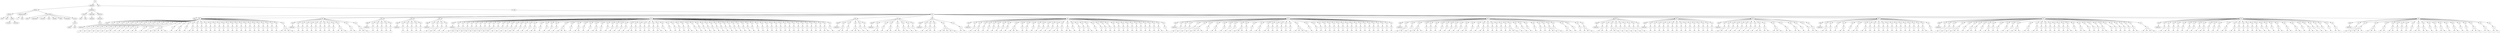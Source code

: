 digraph Tree {
	"t0" [label = "TEI"];
	"t1" [label = "teiHeader"];
	"t2" [label = "fileDesc"];
	"t3" [label = "titleStmt"];
	"t4" [label = "title"];
	"t5" [label = "title"];
	"t6" [label = "author"];
	"t7" [label = "surname"];
	"t8" [label = "forename"];
	"t9" [label = "publicationStmt"];
	"t10" [label = "p"];
	"t11" [label = "idno"];
	"t12" [label = "sourceDesc"];
	"t13" [label = "genre"];
	"t14" [label = "inspiration"];
	"t15" [label = "structure"];
	"t16" [label = "type"];
	"t17" [label = "periode"];
	"t18" [label = "taille"];
	"t19" [label = "permalien"];
	"t20" [label = "sources"];
	"t21" [label = "source"];
	"t22" [label = "author"];
	"t23" [label = "text"];
	"t24" [label = "profileDesc"];
	"t25" [label = "creation"];
	"t26" [label = "date"];
	"t27" [label = "date"];
	"t28" [label = "langUsage"];
	"t29" [label = "language"];
	"t30" [label = "textClass"];
	"t31" [label = "keywords"];
	"t32" [label = "term"];
	"t33" [label = "text"];
	"t34" [label = "body"];
	"t35" [label = "div1"];
	"t36" [label = "head"];
	"t37" [label = "div2"];
	"t38" [label = "head"];
	"t39" [label = "listPerson"];
	"t40" [label = "sp"];
	"t41" [label = "p"];
	"t42" [label = "s"];
	"t43" [label = "sp"];
	"t44" [label = "p"];
	"t45" [label = "s"];
	"t46" [label = "sp"];
	"t47" [label = "p"];
	"t48" [label = "s"];
	"t49" [label = "sp"];
	"t50" [label = "p"];
	"t51" [label = "s"];
	"t52" [label = "sp"];
	"t53" [label = "p"];
	"t54" [label = "s"];
	"t55" [label = "sp"];
	"t56" [label = "p"];
	"t57" [label = "s"];
	"t58" [label = "sp"];
	"t59" [label = "p"];
	"t60" [label = "s"];
	"t61" [label = "s"];
	"t62" [label = "sp"];
	"t63" [label = "p"];
	"t64" [label = "s"];
	"t65" [label = "sp"];
	"t66" [label = "p"];
	"t67" [label = "s"];
	"t68" [label = "sp"];
	"t69" [label = "p"];
	"t70" [label = "s"];
	"t71" [label = "sp"];
	"t72" [label = "p"];
	"t73" [label = "s"];
	"t74" [label = "sp"];
	"t75" [label = "p"];
	"t76" [label = "s"];
	"t77" [label = "s"];
	"t78" [label = "sp"];
	"t79" [label = "p"];
	"t80" [label = "s"];
	"t81" [label = "sp"];
	"t82" [label = "p"];
	"t83" [label = "s"];
	"t84" [label = "sp"];
	"t85" [label = "p"];
	"t86" [label = "s"];
	"t87" [label = "s"];
	"t88" [label = "s"];
	"t89" [label = "s"];
	"t90" [label = "s"];
	"t91" [label = "sp"];
	"t92" [label = "p"];
	"t93" [label = "s"];
	"t94" [label = "sp"];
	"t95" [label = "p"];
	"t96" [label = "s"];
	"t97" [label = "s"];
	"t98" [label = "sp"];
	"t99" [label = "p"];
	"t100" [label = "s"];
	"t101" [label = "sp"];
	"t102" [label = "p"];
	"t103" [label = "s"];
	"t104" [label = "s"];
	"t105" [label = "sp"];
	"t106" [label = "p"];
	"t107" [label = "s"];
	"t108" [label = "sp"];
	"t109" [label = "p"];
	"t110" [label = "s"];
	"t111" [label = "sp"];
	"t112" [label = "p"];
	"t113" [label = "s"];
	"t114" [label = "sp"];
	"t115" [label = "p"];
	"t116" [label = "s"];
	"t117" [label = "sp"];
	"t118" [label = "p"];
	"t119" [label = "s"];
	"t120" [label = "sp"];
	"t121" [label = "p"];
	"t122" [label = "s"];
	"t123" [label = "sp"];
	"t124" [label = "p"];
	"t125" [label = "s"];
	"t126" [label = "sp"];
	"t127" [label = "p"];
	"t128" [label = "s"];
	"t129" [label = "sp"];
	"t130" [label = "p"];
	"t131" [label = "s"];
	"t132" [label = "sp"];
	"t133" [label = "p"];
	"t134" [label = "s"];
	"t135" [label = "sp"];
	"t136" [label = "p"];
	"t137" [label = "s"];
	"t138" [label = "sp"];
	"t139" [label = "p"];
	"t140" [label = "s"];
	"t141" [label = "sp"];
	"t142" [label = "p"];
	"t143" [label = "s"];
	"t144" [label = "sp"];
	"t145" [label = "p"];
	"t146" [label = "s"];
	"t147" [label = "sp"];
	"t148" [label = "p"];
	"t149" [label = "s"];
	"t150" [label = "sp"];
	"t151" [label = "p"];
	"t152" [label = "s"];
	"t153" [label = "sp"];
	"t154" [label = "p"];
	"t155" [label = "s"];
	"t156" [label = "sp"];
	"t157" [label = "p"];
	"t158" [label = "s"];
	"t159" [label = "sp"];
	"t160" [label = "p"];
	"t161" [label = "s"];
	"t162" [label = "sp"];
	"t163" [label = "p"];
	"t164" [label = "s"];
	"t165" [label = "s"];
	"t166" [label = "s"];
	"t167" [label = "s"];
	"t168" [label = "div2"];
	"t169" [label = "head"];
	"t170" [label = "listPerson"];
	"t171" [label = "sp"];
	"t172" [label = "p"];
	"t173" [label = "s"];
	"t174" [label = "sp"];
	"t175" [label = "p"];
	"t176" [label = "s"];
	"t177" [label = "sp"];
	"t178" [label = "p"];
	"t179" [label = "s"];
	"t180" [label = "sp"];
	"t181" [label = "p"];
	"t182" [label = "s"];
	"t183" [label = "sp"];
	"t184" [label = "p"];
	"t185" [label = "s"];
	"t186" [label = "sp"];
	"t187" [label = "p"];
	"t188" [label = "s"];
	"t189" [label = "sp"];
	"t190" [label = "p"];
	"t191" [label = "s"];
	"t192" [label = "sp"];
	"t193" [label = "p"];
	"t194" [label = "s"];
	"t195" [label = "sp"];
	"t196" [label = "p"];
	"t197" [label = "s"];
	"t198" [label = "sp"];
	"t199" [label = "p"];
	"t200" [label = "s"];
	"t201" [label = "s"];
	"t202" [label = "s"];
	"t203" [label = "sp"];
	"t204" [label = "p"];
	"t205" [label = "s"];
	"t206" [label = "s"];
	"t207" [label = "sp"];
	"t208" [label = "p"];
	"t209" [label = "s"];
	"t210" [label = "s"];
	"t211" [label = "s"];
	"t212" [label = "div2"];
	"t213" [label = "head"];
	"t214" [label = "listPerson"];
	"t215" [label = "sp"];
	"t216" [label = "p"];
	"t217" [label = "s"];
	"t218" [label = "sp"];
	"t219" [label = "p"];
	"t220" [label = "s"];
	"t221" [label = "sp"];
	"t222" [label = "p"];
	"t223" [label = "s"];
	"t224" [label = "sp"];
	"t225" [label = "p"];
	"t226" [label = "s"];
	"t227" [label = "sp"];
	"t228" [label = "p"];
	"t229" [label = "s"];
	"t230" [label = "div2"];
	"t231" [label = "head"];
	"t232" [label = "listPerson"];
	"t233" [label = "sp"];
	"t234" [label = "p"];
	"t235" [label = "s"];
	"t236" [label = "sp"];
	"t237" [label = "p"];
	"t238" [label = "s"];
	"t239" [label = "sp"];
	"t240" [label = "p"];
	"t241" [label = "s"];
	"t242" [label = "sp"];
	"t243" [label = "p"];
	"t244" [label = "s"];
	"t245" [label = "sp"];
	"t246" [label = "p"];
	"t247" [label = "s"];
	"t248" [label = "div2"];
	"t249" [label = "head"];
	"t250" [label = "listPerson"];
	"t251" [label = "sp"];
	"t252" [label = "p"];
	"t253" [label = "s"];
	"t254" [label = "sp"];
	"t255" [label = "p"];
	"t256" [label = "s"];
	"t257" [label = "s"];
	"t258" [label = "sp"];
	"t259" [label = "p"];
	"t260" [label = "s"];
	"t261" [label = "sp"];
	"t262" [label = "p"];
	"t263" [label = "s"];
	"t264" [label = "div2"];
	"t265" [label = "head"];
	"t266" [label = "listPerson"];
	"t267" [label = "sp"];
	"t268" [label = "p"];
	"t269" [label = "s"];
	"t270" [label = "sp"];
	"t271" [label = "p"];
	"t272" [label = "s"];
	"t273" [label = "sp"];
	"t274" [label = "p"];
	"t275" [label = "s"];
	"t276" [label = "sp"];
	"t277" [label = "p"];
	"t278" [label = "s"];
	"t279" [label = "sp"];
	"t280" [label = "p"];
	"t281" [label = "s"];
	"t282" [label = "sp"];
	"t283" [label = "p"];
	"t284" [label = "s"];
	"t285" [label = "sp"];
	"t286" [label = "p"];
	"t287" [label = "s"];
	"t288" [label = "sp"];
	"t289" [label = "p"];
	"t290" [label = "s"];
	"t291" [label = "sp"];
	"t292" [label = "p"];
	"t293" [label = "s"];
	"t294" [label = "s"];
	"t295" [label = "sp"];
	"t296" [label = "p"];
	"t297" [label = "s"];
	"t298" [label = "sp"];
	"t299" [label = "p"];
	"t300" [label = "s"];
	"t301" [label = "sp"];
	"t302" [label = "p"];
	"t303" [label = "s"];
	"t304" [label = "sp"];
	"t305" [label = "p"];
	"t306" [label = "s"];
	"t307" [label = "sp"];
	"t308" [label = "p"];
	"t309" [label = "s"];
	"t310" [label = "s"];
	"t311" [label = "sp"];
	"t312" [label = "p"];
	"t313" [label = "s"];
	"t314" [label = "sp"];
	"t315" [label = "p"];
	"t316" [label = "s"];
	"t317" [label = "sp"];
	"t318" [label = "p"];
	"t319" [label = "s"];
	"t320" [label = "sp"];
	"t321" [label = "p"];
	"t322" [label = "s"];
	"t323" [label = "s"];
	"t324" [label = "sp"];
	"t325" [label = "p"];
	"t326" [label = "s"];
	"t327" [label = "sp"];
	"t328" [label = "p"];
	"t329" [label = "s"];
	"t330" [label = "sp"];
	"t331" [label = "p"];
	"t332" [label = "s"];
	"t333" [label = "sp"];
	"t334" [label = "p"];
	"t335" [label = "s"];
	"t336" [label = "sp"];
	"t337" [label = "p"];
	"t338" [label = "s"];
	"t339" [label = "s"];
	"t340" [label = "s"];
	"t341" [label = "sp"];
	"t342" [label = "p"];
	"t343" [label = "s"];
	"t344" [label = "sp"];
	"t345" [label = "p"];
	"t346" [label = "s"];
	"t347" [label = "s"];
	"t348" [label = "sp"];
	"t349" [label = "p"];
	"t350" [label = "s"];
	"t351" [label = "sp"];
	"t352" [label = "p"];
	"t353" [label = "s"];
	"t354" [label = "sp"];
	"t355" [label = "p"];
	"t356" [label = "s"];
	"t357" [label = "s"];
	"t358" [label = "sp"];
	"t359" [label = "p"];
	"t360" [label = "s"];
	"t361" [label = "sp"];
	"t362" [label = "p"];
	"t363" [label = "s"];
	"t364" [label = "sp"];
	"t365" [label = "p"];
	"t366" [label = "s"];
	"t367" [label = "sp"];
	"t368" [label = "p"];
	"t369" [label = "s"];
	"t370" [label = "sp"];
	"t371" [label = "p"];
	"t372" [label = "s"];
	"t373" [label = "sp"];
	"t374" [label = "p"];
	"t375" [label = "s"];
	"t376" [label = "sp"];
	"t377" [label = "p"];
	"t378" [label = "s"];
	"t379" [label = "s"];
	"t380" [label = "sp"];
	"t381" [label = "p"];
	"t382" [label = "s"];
	"t383" [label = "sp"];
	"t384" [label = "p"];
	"t385" [label = "s"];
	"t386" [label = "sp"];
	"t387" [label = "p"];
	"t388" [label = "s"];
	"t389" [label = "sp"];
	"t390" [label = "p"];
	"t391" [label = "s"];
	"t392" [label = "sp"];
	"t393" [label = "p"];
	"t394" [label = "s"];
	"t395" [label = "sp"];
	"t396" [label = "p"];
	"t397" [label = "s"];
	"t398" [label = "s"];
	"t399" [label = "sp"];
	"t400" [label = "p"];
	"t401" [label = "s"];
	"t402" [label = "sp"];
	"t403" [label = "p"];
	"t404" [label = "s"];
	"t405" [label = "sp"];
	"t406" [label = "p"];
	"t407" [label = "s"];
	"t408" [label = "sp"];
	"t409" [label = "p"];
	"t410" [label = "s"];
	"t411" [label = "sp"];
	"t412" [label = "p"];
	"t413" [label = "s"];
	"t414" [label = "sp"];
	"t415" [label = "p"];
	"t416" [label = "s"];
	"t417" [label = "s"];
	"t418" [label = "sp"];
	"t419" [label = "p"];
	"t420" [label = "s"];
	"t421" [label = "sp"];
	"t422" [label = "p"];
	"t423" [label = "s"];
	"t424" [label = "sp"];
	"t425" [label = "p"];
	"t426" [label = "s"];
	"t427" [label = "sp"];
	"t428" [label = "p"];
	"t429" [label = "s"];
	"t430" [label = "sp"];
	"t431" [label = "p"];
	"t432" [label = "s"];
	"t433" [label = "sp"];
	"t434" [label = "p"];
	"t435" [label = "s"];
	"t436" [label = "sp"];
	"t437" [label = "p"];
	"t438" [label = "s"];
	"t439" [label = "sp"];
	"t440" [label = "p"];
	"t441" [label = "s"];
	"t442" [label = "sp"];
	"t443" [label = "p"];
	"t444" [label = "s"];
	"t445" [label = "sp"];
	"t446" [label = "p"];
	"t447" [label = "s"];
	"t448" [label = "sp"];
	"t449" [label = "p"];
	"t450" [label = "s"];
	"t451" [label = "sp"];
	"t452" [label = "p"];
	"t453" [label = "s"];
	"t454" [label = "sp"];
	"t455" [label = "p"];
	"t456" [label = "s"];
	"t457" [label = "sp"];
	"t458" [label = "p"];
	"t459" [label = "s"];
	"t460" [label = "sp"];
	"t461" [label = "p"];
	"t462" [label = "s"];
	"t463" [label = "sp"];
	"t464" [label = "p"];
	"t465" [label = "s"];
	"t466" [label = "sp"];
	"t467" [label = "p"];
	"t468" [label = "s"];
	"t469" [label = "sp"];
	"t470" [label = "p"];
	"t471" [label = "s"];
	"t472" [label = "sp"];
	"t473" [label = "p"];
	"t474" [label = "s"];
	"t475" [label = "sp"];
	"t476" [label = "p"];
	"t477" [label = "s"];
	"t478" [label = "sp"];
	"t479" [label = "p"];
	"t480" [label = "s"];
	"t481" [label = "sp"];
	"t482" [label = "p"];
	"t483" [label = "s"];
	"t484" [label = "sp"];
	"t485" [label = "p"];
	"t486" [label = "s"];
	"t487" [label = "sp"];
	"t488" [label = "p"];
	"t489" [label = "s"];
	"t490" [label = "sp"];
	"t491" [label = "p"];
	"t492" [label = "s"];
	"t493" [label = "sp"];
	"t494" [label = "p"];
	"t495" [label = "s"];
	"t496" [label = "sp"];
	"t497" [label = "p"];
	"t498" [label = "s"];
	"t499" [label = "sp"];
	"t500" [label = "p"];
	"t501" [label = "s"];
	"t502" [label = "sp"];
	"t503" [label = "p"];
	"t504" [label = "s"];
	"t505" [label = "sp"];
	"t506" [label = "p"];
	"t507" [label = "s"];
	"t508" [label = "s"];
	"t509" [label = "sp"];
	"t510" [label = "p"];
	"t511" [label = "s"];
	"t512" [label = "div2"];
	"t513" [label = "head"];
	"t514" [label = "listPerson"];
	"t515" [label = "sp"];
	"t516" [label = "p"];
	"t517" [label = "s"];
	"t518" [label = "s"];
	"t519" [label = "sp"];
	"t520" [label = "p"];
	"t521" [label = "s"];
	"t522" [label = "sp"];
	"t523" [label = "p"];
	"t524" [label = "s"];
	"t525" [label = "s"];
	"t526" [label = "s"];
	"t527" [label = "sp"];
	"t528" [label = "p"];
	"t529" [label = "s"];
	"t530" [label = "sp"];
	"t531" [label = "p"];
	"t532" [label = "s"];
	"t533" [label = "div2"];
	"t534" [label = "head"];
	"t535" [label = "listPerson"];
	"t536" [label = "sp"];
	"t537" [label = "p"];
	"t538" [label = "s"];
	"t539" [label = "s"];
	"t540" [label = "sp"];
	"t541" [label = "p"];
	"t542" [label = "s"];
	"t543" [label = "sp"];
	"t544" [label = "p"];
	"t545" [label = "s"];
	"t546" [label = "s"];
	"t547" [label = "sp"];
	"t548" [label = "p"];
	"t549" [label = "s"];
	"t550" [label = "s"];
	"t551" [label = "sp"];
	"t552" [label = "p"];
	"t553" [label = "s"];
	"t554" [label = "s"];
	"t555" [label = "sp"];
	"t556" [label = "p"];
	"t557" [label = "s"];
	"t558" [label = "sp"];
	"t559" [label = "p"];
	"t560" [label = "s"];
	"t561" [label = "div2"];
	"t562" [label = "head"];
	"t563" [label = "listPerson"];
	"t564" [label = "sp"];
	"t565" [label = "p"];
	"t566" [label = "s"];
	"t567" [label = "sp"];
	"t568" [label = "p"];
	"t569" [label = "s"];
	"t570" [label = "s"];
	"t571" [label = "sp"];
	"t572" [label = "p"];
	"t573" [label = "s"];
	"t574" [label = "sp"];
	"t575" [label = "p"];
	"t576" [label = "s"];
	"t577" [label = "s"];
	"t578" [label = "s"];
	"t579" [label = "s"];
	"t580" [label = "s"];
	"t581" [label = "sp"];
	"t582" [label = "p"];
	"t583" [label = "s"];
	"t584" [label = "s"];
	"t585" [label = "div2"];
	"t586" [label = "head"];
	"t587" [label = "listPerson"];
	"t588" [label = "sp"];
	"t589" [label = "p"];
	"t590" [label = "s"];
	"t591" [label = "sp"];
	"t592" [label = "p"];
	"t593" [label = "s"];
	"t594" [label = "s"];
	"t595" [label = "sp"];
	"t596" [label = "p"];
	"t597" [label = "s"];
	"t598" [label = "sp"];
	"t599" [label = "p"];
	"t600" [label = "s"];
	"t601" [label = "sp"];
	"t602" [label = "p"];
	"t603" [label = "s"];
	"t604" [label = "sp"];
	"t605" [label = "p"];
	"t606" [label = "s"];
	"t607" [label = "sp"];
	"t608" [label = "p"];
	"t609" [label = "s"];
	"t610" [label = "sp"];
	"t611" [label = "p"];
	"t612" [label = "s"];
	"t613" [label = "sp"];
	"t614" [label = "p"];
	"t615" [label = "s"];
	"t616" [label = "s"];
	"t617" [label = "s"];
	"t618" [label = "sp"];
	"t619" [label = "p"];
	"t620" [label = "s"];
	"t621" [label = "sp"];
	"t622" [label = "p"];
	"t623" [label = "s"];
	"t624" [label = "sp"];
	"t625" [label = "p"];
	"t626" [label = "s"];
	"t627" [label = "sp"];
	"t628" [label = "p"];
	"t629" [label = "s"];
	"t630" [label = "sp"];
	"t631" [label = "p"];
	"t632" [label = "s"];
	"t633" [label = "sp"];
	"t634" [label = "p"];
	"t635" [label = "s"];
	"t636" [label = "sp"];
	"t637" [label = "p"];
	"t638" [label = "s"];
	"t639" [label = "sp"];
	"t640" [label = "p"];
	"t641" [label = "s"];
	"t642" [label = "s"];
	"t643" [label = "sp"];
	"t644" [label = "p"];
	"t645" [label = "s"];
	"t646" [label = "sp"];
	"t647" [label = "p"];
	"t648" [label = "s"];
	"t649" [label = "s"];
	"t650" [label = "sp"];
	"t651" [label = "p"];
	"t652" [label = "s"];
	"t653" [label = "sp"];
	"t654" [label = "p"];
	"t655" [label = "s"];
	"t656" [label = "sp"];
	"t657" [label = "p"];
	"t658" [label = "s"];
	"t659" [label = "sp"];
	"t660" [label = "p"];
	"t661" [label = "s"];
	"t662" [label = "s"];
	"t663" [label = "sp"];
	"t664" [label = "p"];
	"t665" [label = "s"];
	"t666" [label = "sp"];
	"t667" [label = "p"];
	"t668" [label = "s"];
	"t669" [label = "sp"];
	"t670" [label = "p"];
	"t671" [label = "s"];
	"t672" [label = "sp"];
	"t673" [label = "p"];
	"t674" [label = "s"];
	"t675" [label = "sp"];
	"t676" [label = "p"];
	"t677" [label = "s"];
	"t678" [label = "sp"];
	"t679" [label = "p"];
	"t680" [label = "s"];
	"t681" [label = "sp"];
	"t682" [label = "p"];
	"t683" [label = "s"];
	"t684" [label = "sp"];
	"t685" [label = "p"];
	"t686" [label = "s"];
	"t687" [label = "sp"];
	"t688" [label = "p"];
	"t689" [label = "s"];
	"t690" [label = "sp"];
	"t691" [label = "p"];
	"t692" [label = "s"];
	"t693" [label = "sp"];
	"t694" [label = "p"];
	"t695" [label = "s"];
	"t696" [label = "sp"];
	"t697" [label = "p"];
	"t698" [label = "s"];
	"t699" [label = "sp"];
	"t700" [label = "p"];
	"t701" [label = "s"];
	"t702" [label = "sp"];
	"t703" [label = "p"];
	"t704" [label = "s"];
	"t705" [label = "sp"];
	"t706" [label = "p"];
	"t707" [label = "s"];
	"t708" [label = "s"];
	"t709" [label = "sp"];
	"t710" [label = "p"];
	"t711" [label = "s"];
	"t712" [label = "div2"];
	"t713" [label = "head"];
	"t714" [label = "listPerson"];
	"t715" [label = "sp"];
	"t716" [label = "p"];
	"t717" [label = "s"];
	"t718" [label = "sp"];
	"t719" [label = "p"];
	"t720" [label = "s"];
	"t721" [label = "sp"];
	"t722" [label = "p"];
	"t723" [label = "s"];
	"t724" [label = "sp"];
	"t725" [label = "p"];
	"t726" [label = "s"];
	"t727" [label = "sp"];
	"t728" [label = "p"];
	"t729" [label = "s"];
	"t730" [label = "s"];
	"t731" [label = "s"];
	"t732" [label = "s"];
	"t733" [label = "sp"];
	"t734" [label = "p"];
	"t735" [label = "s"];
	"t736" [label = "sp"];
	"t737" [label = "p"];
	"t738" [label = "s"];
	"t739" [label = "s"];
	"t740" [label = "sp"];
	"t741" [label = "p"];
	"t742" [label = "s"];
	"t743" [label = "sp"];
	"t744" [label = "p"];
	"t745" [label = "s"];
	"t746" [label = "sp"];
	"t747" [label = "p"];
	"t748" [label = "s"];
	"t749" [label = "sp"];
	"t750" [label = "p"];
	"t751" [label = "s"];
	"t752" [label = "s"];
	"t753" [label = "s"];
	"t754" [label = "sp"];
	"t755" [label = "p"];
	"t756" [label = "s"];
	"t757" [label = "sp"];
	"t758" [label = "p"];
	"t759" [label = "s"];
	"t760" [label = "sp"];
	"t761" [label = "p"];
	"t762" [label = "s"];
	"t763" [label = "s"];
	"t764" [label = "sp"];
	"t765" [label = "p"];
	"t766" [label = "s"];
	"t767" [label = "s"];
	"t768" [label = "sp"];
	"t769" [label = "p"];
	"t770" [label = "s"];
	"t771" [label = "sp"];
	"t772" [label = "p"];
	"t773" [label = "s"];
	"t774" [label = "sp"];
	"t775" [label = "p"];
	"t776" [label = "s"];
	"t777" [label = "sp"];
	"t778" [label = "p"];
	"t779" [label = "s"];
	"t780" [label = "sp"];
	"t781" [label = "p"];
	"t782" [label = "s"];
	"t783" [label = "sp"];
	"t784" [label = "p"];
	"t785" [label = "s"];
	"t786" [label = "s"];
	"t787" [label = "s"];
	"t788" [label = "s"];
	"t789" [label = "sp"];
	"t790" [label = "p"];
	"t791" [label = "s"];
	"t792" [label = "sp"];
	"t793" [label = "p"];
	"t794" [label = "s"];
	"t795" [label = "sp"];
	"t796" [label = "p"];
	"t797" [label = "s"];
	"t798" [label = "sp"];
	"t799" [label = "p"];
	"t800" [label = "s"];
	"t801" [label = "sp"];
	"t802" [label = "p"];
	"t803" [label = "s"];
	"t804" [label = "sp"];
	"t805" [label = "p"];
	"t806" [label = "s"];
	"t807" [label = "sp"];
	"t808" [label = "p"];
	"t809" [label = "s"];
	"t810" [label = "sp"];
	"t811" [label = "p"];
	"t812" [label = "s"];
	"t813" [label = "sp"];
	"t814" [label = "p"];
	"t815" [label = "s"];
	"t816" [label = "sp"];
	"t817" [label = "p"];
	"t818" [label = "s"];
	"t819" [label = "sp"];
	"t820" [label = "p"];
	"t821" [label = "s"];
	"t822" [label = "sp"];
	"t823" [label = "p"];
	"t824" [label = "s"];
	"t825" [label = "sp"];
	"t826" [label = "p"];
	"t827" [label = "s"];
	"t828" [label = "sp"];
	"t829" [label = "p"];
	"t830" [label = "s"];
	"t831" [label = "sp"];
	"t832" [label = "p"];
	"t833" [label = "s"];
	"t834" [label = "sp"];
	"t835" [label = "p"];
	"t836" [label = "s"];
	"t837" [label = "sp"];
	"t838" [label = "p"];
	"t839" [label = "s"];
	"t840" [label = "sp"];
	"t841" [label = "p"];
	"t842" [label = "s"];
	"t843" [label = "sp"];
	"t844" [label = "p"];
	"t845" [label = "s"];
	"t846" [label = "div2"];
	"t847" [label = "head"];
	"t848" [label = "listPerson"];
	"t849" [label = "sp"];
	"t850" [label = "p"];
	"t851" [label = "s"];
	"t852" [label = "s"];
	"t853" [label = "sp"];
	"t854" [label = "p"];
	"t855" [label = "s"];
	"t856" [label = "sp"];
	"t857" [label = "p"];
	"t858" [label = "s"];
	"t859" [label = "s"];
	"t860" [label = "s"];
	"t861" [label = "s"];
	"t862" [label = "sp"];
	"t863" [label = "p"];
	"t864" [label = "s"];
	"t865" [label = "sp"];
	"t866" [label = "p"];
	"t867" [label = "s"];
	"t868" [label = "sp"];
	"t869" [label = "p"];
	"t870" [label = "s"];
	"t871" [label = "sp"];
	"t872" [label = "p"];
	"t873" [label = "s"];
	"t874" [label = "sp"];
	"t875" [label = "p"];
	"t876" [label = "s"];
	"t877" [label = "sp"];
	"t878" [label = "p"];
	"t879" [label = "s"];
	"t880" [label = "sp"];
	"t881" [label = "p"];
	"t882" [label = "s"];
	"t883" [label = "sp"];
	"t884" [label = "p"];
	"t885" [label = "s"];
	"t886" [label = "sp"];
	"t887" [label = "p"];
	"t888" [label = "s"];
	"t889" [label = "s"];
	"t890" [label = "sp"];
	"t891" [label = "p"];
	"t892" [label = "s"];
	"t893" [label = "sp"];
	"t894" [label = "p"];
	"t895" [label = "s"];
	"t896" [label = "sp"];
	"t897" [label = "p"];
	"t898" [label = "s"];
	"t899" [label = "s"];
	"t900" [label = "sp"];
	"t901" [label = "p"];
	"t902" [label = "s"];
	"t903" [label = "sp"];
	"t904" [label = "p"];
	"t905" [label = "s"];
	"t906" [label = "sp"];
	"t907" [label = "p"];
	"t908" [label = "s"];
	"t909" [label = "sp"];
	"t910" [label = "p"];
	"t911" [label = "s"];
	"t912" [label = "sp"];
	"t913" [label = "p"];
	"t914" [label = "s"];
	"t915" [label = "sp"];
	"t916" [label = "p"];
	"t917" [label = "s"];
	"t918" [label = "s"];
	"t919" [label = "s"];
	"t920" [label = "sp"];
	"t921" [label = "p"];
	"t922" [label = "s"];
	"t923" [label = "sp"];
	"t924" [label = "p"];
	"t925" [label = "s"];
	"t926" [label = "sp"];
	"t927" [label = "p"];
	"t928" [label = "s"];
	"t929" [label = "sp"];
	"t930" [label = "p"];
	"t931" [label = "s"];
	"t932" [label = "sp"];
	"t933" [label = "p"];
	"t934" [label = "s"];
	"t935" [label = "sp"];
	"t936" [label = "p"];
	"t937" [label = "s"];
	"t938" [label = "sp"];
	"t939" [label = "p"];
	"t940" [label = "s"];
	"t941" [label = "s"];
	"t942" [label = "s"];
	"t943" [label = "sp"];
	"t944" [label = "p"];
	"t945" [label = "s"];
	"t946" [label = "sp"];
	"t947" [label = "p"];
	"t948" [label = "s"];
	"t949" [label = "s"];
	"t950" [label = "sp"];
	"t951" [label = "p"];
	"t952" [label = "s"];
	"t953" [label = "sp"];
	"t954" [label = "p"];
	"t955" [label = "s"];
	"t956" [label = "sp"];
	"t957" [label = "p"];
	"t958" [label = "s"];
	"t959" [label = "s"];
	"t960" [label = "s"];
	"t961" [label = "div2"];
	"t962" [label = "head"];
	"t963" [label = "listPerson"];
	"t964" [label = "sp"];
	"t965" [label = "p"];
	"t966" [label = "s"];
	"t967" [label = "s"];
	"t968" [label = "sp"];
	"t969" [label = "p"];
	"t970" [label = "s"];
	"t971" [label = "sp"];
	"t972" [label = "p"];
	"t973" [label = "s"];
	"t974" [label = "s"];
	"t975" [label = "s"];
	"t976" [label = "sp"];
	"t977" [label = "p"];
	"t978" [label = "s"];
	"t979" [label = "sp"];
	"t980" [label = "p"];
	"t981" [label = "s"];
	"t982" [label = "sp"];
	"t983" [label = "p"];
	"t984" [label = "s"];
	"t985" [label = "sp"];
	"t986" [label = "p"];
	"t987" [label = "s"];
	"t988" [label = "sp"];
	"t989" [label = "p"];
	"t990" [label = "s"];
	"t991" [label = "sp"];
	"t992" [label = "p"];
	"t993" [label = "s"];
	"t994" [label = "div2"];
	"t995" [label = "head"];
	"t996" [label = "listPerson"];
	"t997" [label = "sp"];
	"t998" [label = "p"];
	"t999" [label = "s"];
	"t1000" [label = "sp"];
	"t1001" [label = "p"];
	"t1002" [label = "s"];
	"t1003" [label = "sp"];
	"t1004" [label = "p"];
	"t1005" [label = "s"];
	"t1006" [label = "sp"];
	"t1007" [label = "p"];
	"t1008" [label = "s"];
	"t1009" [label = "sp"];
	"t1010" [label = "p"];
	"t1011" [label = "s"];
	"t1012" [label = "sp"];
	"t1013" [label = "p"];
	"t1014" [label = "s"];
	"t1015" [label = "sp"];
	"t1016" [label = "p"];
	"t1017" [label = "s"];
	"t1018" [label = "sp"];
	"t1019" [label = "p"];
	"t1020" [label = "s"];
	"t1021" [label = "sp"];
	"t1022" [label = "p"];
	"t1023" [label = "s"];
	"t1024" [label = "sp"];
	"t1025" [label = "p"];
	"t1026" [label = "s"];
	"t1027" [label = "sp"];
	"t1028" [label = "p"];
	"t1029" [label = "s"];
	"t1030" [label = "sp"];
	"t1031" [label = "p"];
	"t1032" [label = "s"];
	"t1033" [label = "sp"];
	"t1034" [label = "p"];
	"t1035" [label = "s"];
	"t1036" [label = "sp"];
	"t1037" [label = "p"];
	"t1038" [label = "s"];
	"t1039" [label = "sp"];
	"t1040" [label = "p"];
	"t1041" [label = "s"];
	"t1042" [label = "div2"];
	"t1043" [label = "head"];
	"t1044" [label = "listPerson"];
	"t1045" [label = "sp"];
	"t1046" [label = "p"];
	"t1047" [label = "s"];
	"t1048" [label = "s"];
	"t1049" [label = "sp"];
	"t1050" [label = "p"];
	"t1051" [label = "s"];
	"t1052" [label = "sp"];
	"t1053" [label = "p"];
	"t1054" [label = "s"];
	"t1055" [label = "sp"];
	"t1056" [label = "p"];
	"t1057" [label = "s"];
	"t1058" [label = "sp"];
	"t1059" [label = "p"];
	"t1060" [label = "s"];
	"t1061" [label = "sp"];
	"t1062" [label = "p"];
	"t1063" [label = "s"];
	"t1064" [label = "sp"];
	"t1065" [label = "p"];
	"t1066" [label = "s"];
	"t1067" [label = "sp"];
	"t1068" [label = "p"];
	"t1069" [label = "s"];
	"t1070" [label = "sp"];
	"t1071" [label = "p"];
	"t1072" [label = "s"];
	"t1073" [label = "s"];
	"t1074" [label = "sp"];
	"t1075" [label = "p"];
	"t1076" [label = "s"];
	"t1077" [label = "s"];
	"t1078" [label = "sp"];
	"t1079" [label = "p"];
	"t1080" [label = "s"];
	"t1081" [label = "s"];
	"t1082" [label = "s"];
	"t1083" [label = "sp"];
	"t1084" [label = "p"];
	"t1085" [label = "s"];
	"t1086" [label = "s"];
	"t1087" [label = "sp"];
	"t1088" [label = "p"];
	"t1089" [label = "s"];
	"t1090" [label = "s"];
	"t1091" [label = "sp"];
	"t1092" [label = "p"];
	"t1093" [label = "s"];
	"t1094" [label = "sp"];
	"t1095" [label = "p"];
	"t1096" [label = "s"];
	"t1097" [label = "sp"];
	"t1098" [label = "p"];
	"t1099" [label = "s"];
	"t1100" [label = "s"];
	"t1101" [label = "div2"];
	"t1102" [label = "head"];
	"t1103" [label = "listPerson"];
	"t1104" [label = "sp"];
	"t1105" [label = "p"];
	"t1106" [label = "s"];
	"t1107" [label = "s"];
	"t1108" [label = "sp"];
	"t1109" [label = "p"];
	"t1110" [label = "s"];
	"t1111" [label = "sp"];
	"t1112" [label = "p"];
	"t1113" [label = "s"];
	"t1114" [label = "sp"];
	"t1115" [label = "p"];
	"t1116" [label = "s"];
	"t1117" [label = "s"];
	"t1118" [label = "sp"];
	"t1119" [label = "p"];
	"t1120" [label = "s"];
	"t1121" [label = "sp"];
	"t1122" [label = "p"];
	"t1123" [label = "s"];
	"t1124" [label = "s"];
	"t1125" [label = "sp"];
	"t1126" [label = "p"];
	"t1127" [label = "s"];
	"t1128" [label = "s"];
	"t1129" [label = "sp"];
	"t1130" [label = "p"];
	"t1131" [label = "s"];
	"t1132" [label = "sp"];
	"t1133" [label = "p"];
	"t1134" [label = "s"];
	"t1135" [label = "sp"];
	"t1136" [label = "p"];
	"t1137" [label = "s"];
	"t1138" [label = "sp"];
	"t1139" [label = "p"];
	"t1140" [label = "s"];
	"t1141" [label = "sp"];
	"t1142" [label = "p"];
	"t1143" [label = "s"];
	"t1144" [label = "sp"];
	"t1145" [label = "p"];
	"t1146" [label = "s"];
	"t1147" [label = "sp"];
	"t1148" [label = "p"];
	"t1149" [label = "s"];
	"t1150" [label = "sp"];
	"t1151" [label = "p"];
	"t1152" [label = "s"];
	"t1153" [label = "sp"];
	"t1154" [label = "p"];
	"t1155" [label = "s"];
	"t1156" [label = "sp"];
	"t1157" [label = "p"];
	"t1158" [label = "s"];
	"t1159" [label = "sp"];
	"t1160" [label = "p"];
	"t1161" [label = "s"];
	"t1162" [label = "sp"];
	"t1163" [label = "p"];
	"t1164" [label = "s"];
	"t1165" [label = "sp"];
	"t1166" [label = "p"];
	"t1167" [label = "s"];
	"t1168" [label = "s"];
	"t1169" [label = "sp"];
	"t1170" [label = "p"];
	"t1171" [label = "s"];
	"t1172" [label = "div2"];
	"t1173" [label = "head"];
	"t1174" [label = "listPerson"];
	"t1175" [label = "sp"];
	"t1176" [label = "p"];
	"t1177" [label = "s"];
	"t1178" [label = "sp"];
	"t1179" [label = "p"];
	"t1180" [label = "s"];
	"t1181" [label = "sp"];
	"t1182" [label = "p"];
	"t1183" [label = "s"];
	"t1184" [label = "sp"];
	"t1185" [label = "p"];
	"t1186" [label = "s"];
	"t1187" [label = "s"];
	"t1188" [label = "s"];
	"t1189" [label = "sp"];
	"t1190" [label = "p"];
	"t1191" [label = "s"];
	"t1192" [label = "sp"];
	"t1193" [label = "p"];
	"t1194" [label = "s"];
	"t1195" [label = "s"];
	"t1196" [label = "sp"];
	"t1197" [label = "p"];
	"t1198" [label = "s"];
	"t1199" [label = "sp"];
	"t1200" [label = "p"];
	"t1201" [label = "s"];
	"t1202" [label = "sp"];
	"t1203" [label = "p"];
	"t1204" [label = "s"];
	"t1205" [label = "s"];
	"t1206" [label = "sp"];
	"t1207" [label = "p"];
	"t1208" [label = "s"];
	"t1209" [label = "sp"];
	"t1210" [label = "p"];
	"t1211" [label = "s"];
	"t1212" [label = "sp"];
	"t1213" [label = "p"];
	"t1214" [label = "s"];
	"t1215" [label = "sp"];
	"t1216" [label = "p"];
	"t1217" [label = "s"];
	"t1218" [label = "sp"];
	"t1219" [label = "p"];
	"t1220" [label = "s"];
	"t1221" [label = "s"];
	"t1222" [label = "s"];
	"t1223" [label = "sp"];
	"t1224" [label = "p"];
	"t1225" [label = "s"];
	"t1226" [label = "s"];
	"t1227" [label = "sp"];
	"t1228" [label = "p"];
	"t1229" [label = "s"];
	"t1230" [label = "s"];
	"t1231" [label = "sp"];
	"t1232" [label = "p"];
	"t1233" [label = "s"];
	"t1234" [label = "sp"];
	"t1235" [label = "p"];
	"t1236" [label = "s"];
	"t1237" [label = "sp"];
	"t1238" [label = "p"];
	"t1239" [label = "s"];
	"t1240" [label = "sp"];
	"t1241" [label = "p"];
	"t1242" [label = "s"];
	"t1243" [label = "sp"];
	"t1244" [label = "p"];
	"t1245" [label = "s"];
	"t1246" [label = "sp"];
	"t1247" [label = "p"];
	"t1248" [label = "s"];
	"t1249" [label = "sp"];
	"t1250" [label = "p"];
	"t1251" [label = "s"];
	"t1252" [label = "s"];
	"t1253" [label = "sp"];
	"t1254" [label = "p"];
	"t1255" [label = "s"];
	"t1256" [label = "sp"];
	"t1257" [label = "p"];
	"t1258" [label = "s"];
	"t1259" [label = "s"];
	"t1260" [label = "sp"];
	"t1261" [label = "p"];
	"t1262" [label = "s"];
	"t1263" [label = "sp"];
	"t1264" [label = "p"];
	"t1265" [label = "s"];
	"t1266" [label = "sp"];
	"t1267" [label = "p"];
	"t1268" [label = "s"];
	"t1269" [label = "sp"];
	"t1270" [label = "p"];
	"t1271" [label = "s"];
	"t1272" [label = "s"];
	"t1273" [label = "sp"];
	"t1274" [label = "p"];
	"t1275" [label = "s"];
	"t1276" [label = "sp"];
	"t1277" [label = "p"];
	"t1278" [label = "s"];
	"t1279" [label = "sp"];
	"t1280" [label = "p"];
	"t1281" [label = "s"];
	"t1282" [label = "sp"];
	"t1283" [label = "p"];
	"t1284" [label = "s"];
	"t1285" [label = "sp"];
	"t1286" [label = "p"];
	"t1287" [label = "s"];
	"t1288" [label = "sp"];
	"t1289" [label = "p"];
	"t1290" [label = "s"];
	"t1291" [label = "s"];
	"t1292" [label = "sp"];
	"t1293" [label = "p"];
	"t1294" [label = "s"];
	"t1295" [label = "s"];
	"t1296" [label = "s"];
	"t1297" [label = "s"];
	"t1298" [label = "div2"];
	"t1299" [label = "head"];
	"t1300" [label = "listPerson"];
	"t1301" [label = "sp"];
	"t1302" [label = "p"];
	"t1303" [label = "s"];
	"t1304" [label = "sp"];
	"t1305" [label = "p"];
	"t1306" [label = "s"];
	"t1307" [label = "s"];
	"t1308" [label = "sp"];
	"t1309" [label = "p"];
	"t1310" [label = "s"];
	"t1311" [label = "sp"];
	"t1312" [label = "p"];
	"t1313" [label = "s"];
	"t1314" [label = "sp"];
	"t1315" [label = "p"];
	"t1316" [label = "s"];
	"t1317" [label = "sp"];
	"t1318" [label = "p"];
	"t1319" [label = "s"];
	"t1320" [label = "sp"];
	"t1321" [label = "p"];
	"t1322" [label = "s"];
	"t1323" [label = "sp"];
	"t1324" [label = "p"];
	"t1325" [label = "s"];
	"t1326" [label = "sp"];
	"t1327" [label = "p"];
	"t1328" [label = "s"];
	"t1329" [label = "s"];
	"t1330" [label = "sp"];
	"t1331" [label = "p"];
	"t1332" [label = "s"];
	"t1333" [label = "sp"];
	"t1334" [label = "p"];
	"t1335" [label = "s"];
	"t1336" [label = "sp"];
	"t1337" [label = "p"];
	"t1338" [label = "s"];
	"t1339" [label = "sp"];
	"t1340" [label = "p"];
	"t1341" [label = "s"];
	"t1342" [label = "s"];
	"t1343" [label = "sp"];
	"t1344" [label = "p"];
	"t1345" [label = "s"];
	"t1346" [label = "s"];
	"t1347" [label = "sp"];
	"t1348" [label = "p"];
	"t1349" [label = "s"];
	"t1350" [label = "sp"];
	"t1351" [label = "p"];
	"t1352" [label = "s"];
	"t1353" [label = "sp"];
	"t1354" [label = "p"];
	"t1355" [label = "s"];
	"t1356" [label = "sp"];
	"t1357" [label = "p"];
	"t1358" [label = "s"];
	"t1359" [label = "sp"];
	"t1360" [label = "p"];
	"t1361" [label = "s"];
	"t1362" [label = "s"];
	"t1363" [label = "sp"];
	"t1364" [label = "p"];
	"t1365" [label = "s"];
	"t1366" [label = "sp"];
	"t1367" [label = "p"];
	"t1368" [label = "s"];
	"t1369" [label = "sp"];
	"t1370" [label = "p"];
	"t1371" [label = "s"];
	"t1372" [label = "sp"];
	"t1373" [label = "p"];
	"t1374" [label = "s"];
	"t1375" [label = "s"];
	"t1376" [label = "sp"];
	"t1377" [label = "p"];
	"t1378" [label = "s"];
	"t1379" [label = "s"];
	"t1380" [label = "sp"];
	"t1381" [label = "p"];
	"t1382" [label = "s"];
	"t1383" [label = "s"];
	"t1384" [label = "sp"];
	"t1385" [label = "p"];
	"t1386" [label = "s"];
	"t1387" [label = "sp"];
	"t1388" [label = "p"];
	"t1389" [label = "s"];
	"t1390" [label = "s"];
	"t1391" [label = "sp"];
	"t1392" [label = "p"];
	"t1393" [label = "s"];
	"t1394" [label = "sp"];
	"t1395" [label = "p"];
	"t1396" [label = "s"];
	"t1397" [label = "sp"];
	"t1398" [label = "p"];
	"t1399" [label = "s"];
	"t1400" [label = "sp"];
	"t1401" [label = "p"];
	"t1402" [label = "s"];
	"t1403" [label = "sp"];
	"t1404" [label = "p"];
	"t1405" [label = "s"];
	"t1406" [label = "s"];
	"t1407" [label = "div2"];
	"t1408" [label = "head"];
	"t1409" [label = "listPerson"];
	"t1410" [label = "sp"];
	"t1411" [label = "p"];
	"t1412" [label = "s"];
	"t1413" [label = "sp"];
	"t1414" [label = "p"];
	"t1415" [label = "s"];
	"t1416" [label = "s"];
	"t1417" [label = "s"];
	"t1418" [label = "s"];
	"t1419" [label = "sp"];
	"t1420" [label = "p"];
	"t1421" [label = "s"];
	"t1422" [label = "s"];
	"t1423" [label = "s"];
	"t1424" [label = "sp"];
	"t1425" [label = "p"];
	"t1426" [label = "s"];
	"t1427" [label = "s"];
	"t1428" [label = "sp"];
	"t1429" [label = "p"];
	"t1430" [label = "s"];
	"t1431" [label = "s"];
	"t1432" [label = "sp"];
	"t1433" [label = "p"];
	"t1434" [label = "s"];
	"t1435" [label = "sp"];
	"t1436" [label = "p"];
	"t1437" [label = "s"];
	"t1438" [label = "sp"];
	"t1439" [label = "p"];
	"t1440" [label = "s"];
	"t1441" [label = "sp"];
	"t1442" [label = "p"];
	"t1443" [label = "s"];
	"t1444" [label = "sp"];
	"t1445" [label = "p"];
	"t1446" [label = "s"];
	"t1447" [label = "s"];
	"t1448" [label = "sp"];
	"t1449" [label = "p"];
	"t1450" [label = "s"];
	"t1451" [label = "s"];
	"t1452" [label = "sp"];
	"t1453" [label = "p"];
	"t1454" [label = "s"];
	"t1455" [label = "sp"];
	"t1456" [label = "p"];
	"t1457" [label = "s"];
	"t1458" [label = "sp"];
	"t1459" [label = "p"];
	"t1460" [label = "s"];
	"t1461" [label = "s"];
	"t1462" [label = "sp"];
	"t1463" [label = "p"];
	"t1464" [label = "s"];
	"t1465" [label = "sp"];
	"t1466" [label = "p"];
	"t1467" [label = "s"];
	"t1468" [label = "s"];
	"t1469" [label = "sp"];
	"t1470" [label = "p"];
	"t1471" [label = "s"];
	"t1472" [label = "sp"];
	"t1473" [label = "p"];
	"t1474" [label = "s"];
	"t1475" [label = "sp"];
	"t1476" [label = "p"];
	"t1477" [label = "s"];
	"t1478" [label = "s"];
	"t1479" [label = "s"];
	"t1480" [label = "sp"];
	"t1481" [label = "p"];
	"t1482" [label = "s"];
	"t1483" [label = "s"];
	"t1484" [label = "sp"];
	"t1485" [label = "p"];
	"t1486" [label = "s"];
	"t1487" [label = "s"];
	"t0" -> "t1";
	"t1" -> "t2";
	"t2" -> "t3";
	"t3" -> "t4";
	"t3" -> "t5";
	"t3" -> "t6";
	"t6" -> "t7";
	"t6" -> "t8";
	"t2" -> "t9";
	"t9" -> "t10";
	"t9" -> "t11";
	"t2" -> "t12";
	"t12" -> "t13";
	"t12" -> "t14";
	"t12" -> "t15";
	"t12" -> "t16";
	"t12" -> "t17";
	"t12" -> "t18";
	"t12" -> "t19";
	"t12" -> "t20";
	"t20" -> "t21";
	"t21" -> "t22";
	"t21" -> "t23";
	"t1" -> "t24";
	"t24" -> "t25";
	"t25" -> "t26";
	"t25" -> "t27";
	"t24" -> "t28";
	"t28" -> "t29";
	"t24" -> "t30";
	"t30" -> "t31";
	"t31" -> "t32";
	"t0" -> "t33";
	"t33" -> "t34";
	"t34" -> "t35";
	"t35" -> "t36";
	"t35" -> "t37";
	"t37" -> "t38";
	"t38" -> "t39";
	"t37" -> "t40";
	"t40" -> "t41";
	"t41" -> "t42";
	"t37" -> "t43";
	"t43" -> "t44";
	"t44" -> "t45";
	"t37" -> "t46";
	"t46" -> "t47";
	"t47" -> "t48";
	"t37" -> "t49";
	"t49" -> "t50";
	"t50" -> "t51";
	"t37" -> "t52";
	"t52" -> "t53";
	"t53" -> "t54";
	"t37" -> "t55";
	"t55" -> "t56";
	"t56" -> "t57";
	"t37" -> "t58";
	"t58" -> "t59";
	"t59" -> "t60";
	"t59" -> "t61";
	"t37" -> "t62";
	"t62" -> "t63";
	"t63" -> "t64";
	"t37" -> "t65";
	"t65" -> "t66";
	"t66" -> "t67";
	"t37" -> "t68";
	"t68" -> "t69";
	"t69" -> "t70";
	"t37" -> "t71";
	"t71" -> "t72";
	"t72" -> "t73";
	"t37" -> "t74";
	"t74" -> "t75";
	"t75" -> "t76";
	"t75" -> "t77";
	"t37" -> "t78";
	"t78" -> "t79";
	"t79" -> "t80";
	"t37" -> "t81";
	"t81" -> "t82";
	"t82" -> "t83";
	"t37" -> "t84";
	"t84" -> "t85";
	"t85" -> "t86";
	"t85" -> "t87";
	"t85" -> "t88";
	"t85" -> "t89";
	"t85" -> "t90";
	"t37" -> "t91";
	"t91" -> "t92";
	"t92" -> "t93";
	"t37" -> "t94";
	"t94" -> "t95";
	"t95" -> "t96";
	"t95" -> "t97";
	"t37" -> "t98";
	"t98" -> "t99";
	"t99" -> "t100";
	"t37" -> "t101";
	"t101" -> "t102";
	"t102" -> "t103";
	"t102" -> "t104";
	"t37" -> "t105";
	"t105" -> "t106";
	"t106" -> "t107";
	"t37" -> "t108";
	"t108" -> "t109";
	"t109" -> "t110";
	"t37" -> "t111";
	"t111" -> "t112";
	"t112" -> "t113";
	"t37" -> "t114";
	"t114" -> "t115";
	"t115" -> "t116";
	"t37" -> "t117";
	"t117" -> "t118";
	"t118" -> "t119";
	"t37" -> "t120";
	"t120" -> "t121";
	"t121" -> "t122";
	"t37" -> "t123";
	"t123" -> "t124";
	"t124" -> "t125";
	"t37" -> "t126";
	"t126" -> "t127";
	"t127" -> "t128";
	"t37" -> "t129";
	"t129" -> "t130";
	"t130" -> "t131";
	"t37" -> "t132";
	"t132" -> "t133";
	"t133" -> "t134";
	"t37" -> "t135";
	"t135" -> "t136";
	"t136" -> "t137";
	"t37" -> "t138";
	"t138" -> "t139";
	"t139" -> "t140";
	"t37" -> "t141";
	"t141" -> "t142";
	"t142" -> "t143";
	"t37" -> "t144";
	"t144" -> "t145";
	"t145" -> "t146";
	"t37" -> "t147";
	"t147" -> "t148";
	"t148" -> "t149";
	"t37" -> "t150";
	"t150" -> "t151";
	"t151" -> "t152";
	"t37" -> "t153";
	"t153" -> "t154";
	"t154" -> "t155";
	"t37" -> "t156";
	"t156" -> "t157";
	"t157" -> "t158";
	"t37" -> "t159";
	"t159" -> "t160";
	"t160" -> "t161";
	"t37" -> "t162";
	"t162" -> "t163";
	"t163" -> "t164";
	"t163" -> "t165";
	"t163" -> "t166";
	"t163" -> "t167";
	"t35" -> "t168";
	"t168" -> "t169";
	"t169" -> "t170";
	"t168" -> "t171";
	"t171" -> "t172";
	"t172" -> "t173";
	"t168" -> "t174";
	"t174" -> "t175";
	"t175" -> "t176";
	"t168" -> "t177";
	"t177" -> "t178";
	"t178" -> "t179";
	"t168" -> "t180";
	"t180" -> "t181";
	"t181" -> "t182";
	"t168" -> "t183";
	"t183" -> "t184";
	"t184" -> "t185";
	"t168" -> "t186";
	"t186" -> "t187";
	"t187" -> "t188";
	"t168" -> "t189";
	"t189" -> "t190";
	"t190" -> "t191";
	"t168" -> "t192";
	"t192" -> "t193";
	"t193" -> "t194";
	"t168" -> "t195";
	"t195" -> "t196";
	"t196" -> "t197";
	"t168" -> "t198";
	"t198" -> "t199";
	"t199" -> "t200";
	"t199" -> "t201";
	"t199" -> "t202";
	"t168" -> "t203";
	"t203" -> "t204";
	"t204" -> "t205";
	"t204" -> "t206";
	"t168" -> "t207";
	"t207" -> "t208";
	"t208" -> "t209";
	"t208" -> "t210";
	"t208" -> "t211";
	"t35" -> "t212";
	"t212" -> "t213";
	"t213" -> "t214";
	"t212" -> "t215";
	"t215" -> "t216";
	"t216" -> "t217";
	"t212" -> "t218";
	"t218" -> "t219";
	"t219" -> "t220";
	"t212" -> "t221";
	"t221" -> "t222";
	"t222" -> "t223";
	"t212" -> "t224";
	"t224" -> "t225";
	"t225" -> "t226";
	"t212" -> "t227";
	"t227" -> "t228";
	"t228" -> "t229";
	"t35" -> "t230";
	"t230" -> "t231";
	"t231" -> "t232";
	"t230" -> "t233";
	"t233" -> "t234";
	"t234" -> "t235";
	"t230" -> "t236";
	"t236" -> "t237";
	"t237" -> "t238";
	"t230" -> "t239";
	"t239" -> "t240";
	"t240" -> "t241";
	"t230" -> "t242";
	"t242" -> "t243";
	"t243" -> "t244";
	"t230" -> "t245";
	"t245" -> "t246";
	"t246" -> "t247";
	"t35" -> "t248";
	"t248" -> "t249";
	"t249" -> "t250";
	"t248" -> "t251";
	"t251" -> "t252";
	"t252" -> "t253";
	"t248" -> "t254";
	"t254" -> "t255";
	"t255" -> "t256";
	"t255" -> "t257";
	"t248" -> "t258";
	"t258" -> "t259";
	"t259" -> "t260";
	"t248" -> "t261";
	"t261" -> "t262";
	"t262" -> "t263";
	"t35" -> "t264";
	"t264" -> "t265";
	"t265" -> "t266";
	"t264" -> "t267";
	"t267" -> "t268";
	"t268" -> "t269";
	"t264" -> "t270";
	"t270" -> "t271";
	"t271" -> "t272";
	"t264" -> "t273";
	"t273" -> "t274";
	"t274" -> "t275";
	"t264" -> "t276";
	"t276" -> "t277";
	"t277" -> "t278";
	"t264" -> "t279";
	"t279" -> "t280";
	"t280" -> "t281";
	"t264" -> "t282";
	"t282" -> "t283";
	"t283" -> "t284";
	"t264" -> "t285";
	"t285" -> "t286";
	"t286" -> "t287";
	"t264" -> "t288";
	"t288" -> "t289";
	"t289" -> "t290";
	"t264" -> "t291";
	"t291" -> "t292";
	"t292" -> "t293";
	"t292" -> "t294";
	"t264" -> "t295";
	"t295" -> "t296";
	"t296" -> "t297";
	"t264" -> "t298";
	"t298" -> "t299";
	"t299" -> "t300";
	"t264" -> "t301";
	"t301" -> "t302";
	"t302" -> "t303";
	"t264" -> "t304";
	"t304" -> "t305";
	"t305" -> "t306";
	"t264" -> "t307";
	"t307" -> "t308";
	"t308" -> "t309";
	"t308" -> "t310";
	"t264" -> "t311";
	"t311" -> "t312";
	"t312" -> "t313";
	"t264" -> "t314";
	"t314" -> "t315";
	"t315" -> "t316";
	"t264" -> "t317";
	"t317" -> "t318";
	"t318" -> "t319";
	"t264" -> "t320";
	"t320" -> "t321";
	"t321" -> "t322";
	"t321" -> "t323";
	"t264" -> "t324";
	"t324" -> "t325";
	"t325" -> "t326";
	"t264" -> "t327";
	"t327" -> "t328";
	"t328" -> "t329";
	"t264" -> "t330";
	"t330" -> "t331";
	"t331" -> "t332";
	"t264" -> "t333";
	"t333" -> "t334";
	"t334" -> "t335";
	"t264" -> "t336";
	"t336" -> "t337";
	"t337" -> "t338";
	"t337" -> "t339";
	"t337" -> "t340";
	"t264" -> "t341";
	"t341" -> "t342";
	"t342" -> "t343";
	"t264" -> "t344";
	"t344" -> "t345";
	"t345" -> "t346";
	"t345" -> "t347";
	"t264" -> "t348";
	"t348" -> "t349";
	"t349" -> "t350";
	"t264" -> "t351";
	"t351" -> "t352";
	"t352" -> "t353";
	"t264" -> "t354";
	"t354" -> "t355";
	"t355" -> "t356";
	"t355" -> "t357";
	"t264" -> "t358";
	"t358" -> "t359";
	"t359" -> "t360";
	"t264" -> "t361";
	"t361" -> "t362";
	"t362" -> "t363";
	"t264" -> "t364";
	"t364" -> "t365";
	"t365" -> "t366";
	"t264" -> "t367";
	"t367" -> "t368";
	"t368" -> "t369";
	"t264" -> "t370";
	"t370" -> "t371";
	"t371" -> "t372";
	"t264" -> "t373";
	"t373" -> "t374";
	"t374" -> "t375";
	"t264" -> "t376";
	"t376" -> "t377";
	"t377" -> "t378";
	"t377" -> "t379";
	"t264" -> "t380";
	"t380" -> "t381";
	"t381" -> "t382";
	"t264" -> "t383";
	"t383" -> "t384";
	"t384" -> "t385";
	"t264" -> "t386";
	"t386" -> "t387";
	"t387" -> "t388";
	"t264" -> "t389";
	"t389" -> "t390";
	"t390" -> "t391";
	"t264" -> "t392";
	"t392" -> "t393";
	"t393" -> "t394";
	"t264" -> "t395";
	"t395" -> "t396";
	"t396" -> "t397";
	"t396" -> "t398";
	"t264" -> "t399";
	"t399" -> "t400";
	"t400" -> "t401";
	"t264" -> "t402";
	"t402" -> "t403";
	"t403" -> "t404";
	"t264" -> "t405";
	"t405" -> "t406";
	"t406" -> "t407";
	"t264" -> "t408";
	"t408" -> "t409";
	"t409" -> "t410";
	"t264" -> "t411";
	"t411" -> "t412";
	"t412" -> "t413";
	"t264" -> "t414";
	"t414" -> "t415";
	"t415" -> "t416";
	"t415" -> "t417";
	"t264" -> "t418";
	"t418" -> "t419";
	"t419" -> "t420";
	"t264" -> "t421";
	"t421" -> "t422";
	"t422" -> "t423";
	"t264" -> "t424";
	"t424" -> "t425";
	"t425" -> "t426";
	"t264" -> "t427";
	"t427" -> "t428";
	"t428" -> "t429";
	"t264" -> "t430";
	"t430" -> "t431";
	"t431" -> "t432";
	"t264" -> "t433";
	"t433" -> "t434";
	"t434" -> "t435";
	"t264" -> "t436";
	"t436" -> "t437";
	"t437" -> "t438";
	"t264" -> "t439";
	"t439" -> "t440";
	"t440" -> "t441";
	"t264" -> "t442";
	"t442" -> "t443";
	"t443" -> "t444";
	"t264" -> "t445";
	"t445" -> "t446";
	"t446" -> "t447";
	"t264" -> "t448";
	"t448" -> "t449";
	"t449" -> "t450";
	"t264" -> "t451";
	"t451" -> "t452";
	"t452" -> "t453";
	"t264" -> "t454";
	"t454" -> "t455";
	"t455" -> "t456";
	"t264" -> "t457";
	"t457" -> "t458";
	"t458" -> "t459";
	"t264" -> "t460";
	"t460" -> "t461";
	"t461" -> "t462";
	"t264" -> "t463";
	"t463" -> "t464";
	"t464" -> "t465";
	"t264" -> "t466";
	"t466" -> "t467";
	"t467" -> "t468";
	"t264" -> "t469";
	"t469" -> "t470";
	"t470" -> "t471";
	"t264" -> "t472";
	"t472" -> "t473";
	"t473" -> "t474";
	"t264" -> "t475";
	"t475" -> "t476";
	"t476" -> "t477";
	"t264" -> "t478";
	"t478" -> "t479";
	"t479" -> "t480";
	"t264" -> "t481";
	"t481" -> "t482";
	"t482" -> "t483";
	"t264" -> "t484";
	"t484" -> "t485";
	"t485" -> "t486";
	"t264" -> "t487";
	"t487" -> "t488";
	"t488" -> "t489";
	"t264" -> "t490";
	"t490" -> "t491";
	"t491" -> "t492";
	"t264" -> "t493";
	"t493" -> "t494";
	"t494" -> "t495";
	"t264" -> "t496";
	"t496" -> "t497";
	"t497" -> "t498";
	"t264" -> "t499";
	"t499" -> "t500";
	"t500" -> "t501";
	"t264" -> "t502";
	"t502" -> "t503";
	"t503" -> "t504";
	"t264" -> "t505";
	"t505" -> "t506";
	"t506" -> "t507";
	"t506" -> "t508";
	"t264" -> "t509";
	"t509" -> "t510";
	"t510" -> "t511";
	"t35" -> "t512";
	"t512" -> "t513";
	"t513" -> "t514";
	"t512" -> "t515";
	"t515" -> "t516";
	"t516" -> "t517";
	"t516" -> "t518";
	"t512" -> "t519";
	"t519" -> "t520";
	"t520" -> "t521";
	"t512" -> "t522";
	"t522" -> "t523";
	"t523" -> "t524";
	"t523" -> "t525";
	"t523" -> "t526";
	"t512" -> "t527";
	"t527" -> "t528";
	"t528" -> "t529";
	"t512" -> "t530";
	"t530" -> "t531";
	"t531" -> "t532";
	"t35" -> "t533";
	"t533" -> "t534";
	"t534" -> "t535";
	"t533" -> "t536";
	"t536" -> "t537";
	"t537" -> "t538";
	"t537" -> "t539";
	"t533" -> "t540";
	"t540" -> "t541";
	"t541" -> "t542";
	"t533" -> "t543";
	"t543" -> "t544";
	"t544" -> "t545";
	"t544" -> "t546";
	"t533" -> "t547";
	"t547" -> "t548";
	"t548" -> "t549";
	"t548" -> "t550";
	"t533" -> "t551";
	"t551" -> "t552";
	"t552" -> "t553";
	"t552" -> "t554";
	"t533" -> "t555";
	"t555" -> "t556";
	"t556" -> "t557";
	"t533" -> "t558";
	"t558" -> "t559";
	"t559" -> "t560";
	"t35" -> "t561";
	"t561" -> "t562";
	"t562" -> "t563";
	"t561" -> "t564";
	"t564" -> "t565";
	"t565" -> "t566";
	"t561" -> "t567";
	"t567" -> "t568";
	"t568" -> "t569";
	"t568" -> "t570";
	"t561" -> "t571";
	"t571" -> "t572";
	"t572" -> "t573";
	"t561" -> "t574";
	"t574" -> "t575";
	"t575" -> "t576";
	"t575" -> "t577";
	"t575" -> "t578";
	"t575" -> "t579";
	"t575" -> "t580";
	"t561" -> "t581";
	"t581" -> "t582";
	"t582" -> "t583";
	"t582" -> "t584";
	"t35" -> "t585";
	"t585" -> "t586";
	"t586" -> "t587";
	"t585" -> "t588";
	"t588" -> "t589";
	"t589" -> "t590";
	"t585" -> "t591";
	"t591" -> "t592";
	"t592" -> "t593";
	"t592" -> "t594";
	"t585" -> "t595";
	"t595" -> "t596";
	"t596" -> "t597";
	"t585" -> "t598";
	"t598" -> "t599";
	"t599" -> "t600";
	"t585" -> "t601";
	"t601" -> "t602";
	"t602" -> "t603";
	"t585" -> "t604";
	"t604" -> "t605";
	"t605" -> "t606";
	"t585" -> "t607";
	"t607" -> "t608";
	"t608" -> "t609";
	"t585" -> "t610";
	"t610" -> "t611";
	"t611" -> "t612";
	"t585" -> "t613";
	"t613" -> "t614";
	"t614" -> "t615";
	"t614" -> "t616";
	"t614" -> "t617";
	"t585" -> "t618";
	"t618" -> "t619";
	"t619" -> "t620";
	"t585" -> "t621";
	"t621" -> "t622";
	"t622" -> "t623";
	"t585" -> "t624";
	"t624" -> "t625";
	"t625" -> "t626";
	"t585" -> "t627";
	"t627" -> "t628";
	"t628" -> "t629";
	"t585" -> "t630";
	"t630" -> "t631";
	"t631" -> "t632";
	"t585" -> "t633";
	"t633" -> "t634";
	"t634" -> "t635";
	"t585" -> "t636";
	"t636" -> "t637";
	"t637" -> "t638";
	"t585" -> "t639";
	"t639" -> "t640";
	"t640" -> "t641";
	"t640" -> "t642";
	"t585" -> "t643";
	"t643" -> "t644";
	"t644" -> "t645";
	"t585" -> "t646";
	"t646" -> "t647";
	"t647" -> "t648";
	"t647" -> "t649";
	"t585" -> "t650";
	"t650" -> "t651";
	"t651" -> "t652";
	"t585" -> "t653";
	"t653" -> "t654";
	"t654" -> "t655";
	"t585" -> "t656";
	"t656" -> "t657";
	"t657" -> "t658";
	"t585" -> "t659";
	"t659" -> "t660";
	"t660" -> "t661";
	"t660" -> "t662";
	"t585" -> "t663";
	"t663" -> "t664";
	"t664" -> "t665";
	"t585" -> "t666";
	"t666" -> "t667";
	"t667" -> "t668";
	"t585" -> "t669";
	"t669" -> "t670";
	"t670" -> "t671";
	"t585" -> "t672";
	"t672" -> "t673";
	"t673" -> "t674";
	"t585" -> "t675";
	"t675" -> "t676";
	"t676" -> "t677";
	"t585" -> "t678";
	"t678" -> "t679";
	"t679" -> "t680";
	"t585" -> "t681";
	"t681" -> "t682";
	"t682" -> "t683";
	"t585" -> "t684";
	"t684" -> "t685";
	"t685" -> "t686";
	"t585" -> "t687";
	"t687" -> "t688";
	"t688" -> "t689";
	"t585" -> "t690";
	"t690" -> "t691";
	"t691" -> "t692";
	"t585" -> "t693";
	"t693" -> "t694";
	"t694" -> "t695";
	"t585" -> "t696";
	"t696" -> "t697";
	"t697" -> "t698";
	"t585" -> "t699";
	"t699" -> "t700";
	"t700" -> "t701";
	"t585" -> "t702";
	"t702" -> "t703";
	"t703" -> "t704";
	"t585" -> "t705";
	"t705" -> "t706";
	"t706" -> "t707";
	"t706" -> "t708";
	"t585" -> "t709";
	"t709" -> "t710";
	"t710" -> "t711";
	"t35" -> "t712";
	"t712" -> "t713";
	"t713" -> "t714";
	"t712" -> "t715";
	"t715" -> "t716";
	"t716" -> "t717";
	"t712" -> "t718";
	"t718" -> "t719";
	"t719" -> "t720";
	"t712" -> "t721";
	"t721" -> "t722";
	"t722" -> "t723";
	"t712" -> "t724";
	"t724" -> "t725";
	"t725" -> "t726";
	"t712" -> "t727";
	"t727" -> "t728";
	"t728" -> "t729";
	"t728" -> "t730";
	"t728" -> "t731";
	"t728" -> "t732";
	"t712" -> "t733";
	"t733" -> "t734";
	"t734" -> "t735";
	"t712" -> "t736";
	"t736" -> "t737";
	"t737" -> "t738";
	"t737" -> "t739";
	"t712" -> "t740";
	"t740" -> "t741";
	"t741" -> "t742";
	"t712" -> "t743";
	"t743" -> "t744";
	"t744" -> "t745";
	"t712" -> "t746";
	"t746" -> "t747";
	"t747" -> "t748";
	"t712" -> "t749";
	"t749" -> "t750";
	"t750" -> "t751";
	"t750" -> "t752";
	"t750" -> "t753";
	"t712" -> "t754";
	"t754" -> "t755";
	"t755" -> "t756";
	"t712" -> "t757";
	"t757" -> "t758";
	"t758" -> "t759";
	"t712" -> "t760";
	"t760" -> "t761";
	"t761" -> "t762";
	"t761" -> "t763";
	"t712" -> "t764";
	"t764" -> "t765";
	"t765" -> "t766";
	"t765" -> "t767";
	"t712" -> "t768";
	"t768" -> "t769";
	"t769" -> "t770";
	"t712" -> "t771";
	"t771" -> "t772";
	"t772" -> "t773";
	"t712" -> "t774";
	"t774" -> "t775";
	"t775" -> "t776";
	"t712" -> "t777";
	"t777" -> "t778";
	"t778" -> "t779";
	"t712" -> "t780";
	"t780" -> "t781";
	"t781" -> "t782";
	"t712" -> "t783";
	"t783" -> "t784";
	"t784" -> "t785";
	"t784" -> "t786";
	"t784" -> "t787";
	"t784" -> "t788";
	"t712" -> "t789";
	"t789" -> "t790";
	"t790" -> "t791";
	"t712" -> "t792";
	"t792" -> "t793";
	"t793" -> "t794";
	"t712" -> "t795";
	"t795" -> "t796";
	"t796" -> "t797";
	"t712" -> "t798";
	"t798" -> "t799";
	"t799" -> "t800";
	"t712" -> "t801";
	"t801" -> "t802";
	"t802" -> "t803";
	"t712" -> "t804";
	"t804" -> "t805";
	"t805" -> "t806";
	"t712" -> "t807";
	"t807" -> "t808";
	"t808" -> "t809";
	"t712" -> "t810";
	"t810" -> "t811";
	"t811" -> "t812";
	"t712" -> "t813";
	"t813" -> "t814";
	"t814" -> "t815";
	"t712" -> "t816";
	"t816" -> "t817";
	"t817" -> "t818";
	"t712" -> "t819";
	"t819" -> "t820";
	"t820" -> "t821";
	"t712" -> "t822";
	"t822" -> "t823";
	"t823" -> "t824";
	"t712" -> "t825";
	"t825" -> "t826";
	"t826" -> "t827";
	"t712" -> "t828";
	"t828" -> "t829";
	"t829" -> "t830";
	"t712" -> "t831";
	"t831" -> "t832";
	"t832" -> "t833";
	"t712" -> "t834";
	"t834" -> "t835";
	"t835" -> "t836";
	"t712" -> "t837";
	"t837" -> "t838";
	"t838" -> "t839";
	"t712" -> "t840";
	"t840" -> "t841";
	"t841" -> "t842";
	"t712" -> "t843";
	"t843" -> "t844";
	"t844" -> "t845";
	"t35" -> "t846";
	"t846" -> "t847";
	"t847" -> "t848";
	"t846" -> "t849";
	"t849" -> "t850";
	"t850" -> "t851";
	"t850" -> "t852";
	"t846" -> "t853";
	"t853" -> "t854";
	"t854" -> "t855";
	"t846" -> "t856";
	"t856" -> "t857";
	"t857" -> "t858";
	"t857" -> "t859";
	"t857" -> "t860";
	"t857" -> "t861";
	"t846" -> "t862";
	"t862" -> "t863";
	"t863" -> "t864";
	"t846" -> "t865";
	"t865" -> "t866";
	"t866" -> "t867";
	"t846" -> "t868";
	"t868" -> "t869";
	"t869" -> "t870";
	"t846" -> "t871";
	"t871" -> "t872";
	"t872" -> "t873";
	"t846" -> "t874";
	"t874" -> "t875";
	"t875" -> "t876";
	"t846" -> "t877";
	"t877" -> "t878";
	"t878" -> "t879";
	"t846" -> "t880";
	"t880" -> "t881";
	"t881" -> "t882";
	"t846" -> "t883";
	"t883" -> "t884";
	"t884" -> "t885";
	"t846" -> "t886";
	"t886" -> "t887";
	"t887" -> "t888";
	"t887" -> "t889";
	"t846" -> "t890";
	"t890" -> "t891";
	"t891" -> "t892";
	"t846" -> "t893";
	"t893" -> "t894";
	"t894" -> "t895";
	"t846" -> "t896";
	"t896" -> "t897";
	"t897" -> "t898";
	"t897" -> "t899";
	"t846" -> "t900";
	"t900" -> "t901";
	"t901" -> "t902";
	"t846" -> "t903";
	"t903" -> "t904";
	"t904" -> "t905";
	"t846" -> "t906";
	"t906" -> "t907";
	"t907" -> "t908";
	"t846" -> "t909";
	"t909" -> "t910";
	"t910" -> "t911";
	"t846" -> "t912";
	"t912" -> "t913";
	"t913" -> "t914";
	"t846" -> "t915";
	"t915" -> "t916";
	"t916" -> "t917";
	"t916" -> "t918";
	"t916" -> "t919";
	"t846" -> "t920";
	"t920" -> "t921";
	"t921" -> "t922";
	"t846" -> "t923";
	"t923" -> "t924";
	"t924" -> "t925";
	"t846" -> "t926";
	"t926" -> "t927";
	"t927" -> "t928";
	"t846" -> "t929";
	"t929" -> "t930";
	"t930" -> "t931";
	"t846" -> "t932";
	"t932" -> "t933";
	"t933" -> "t934";
	"t846" -> "t935";
	"t935" -> "t936";
	"t936" -> "t937";
	"t846" -> "t938";
	"t938" -> "t939";
	"t939" -> "t940";
	"t939" -> "t941";
	"t939" -> "t942";
	"t846" -> "t943";
	"t943" -> "t944";
	"t944" -> "t945";
	"t846" -> "t946";
	"t946" -> "t947";
	"t947" -> "t948";
	"t947" -> "t949";
	"t846" -> "t950";
	"t950" -> "t951";
	"t951" -> "t952";
	"t846" -> "t953";
	"t953" -> "t954";
	"t954" -> "t955";
	"t846" -> "t956";
	"t956" -> "t957";
	"t957" -> "t958";
	"t957" -> "t959";
	"t957" -> "t960";
	"t35" -> "t961";
	"t961" -> "t962";
	"t962" -> "t963";
	"t961" -> "t964";
	"t964" -> "t965";
	"t965" -> "t966";
	"t965" -> "t967";
	"t961" -> "t968";
	"t968" -> "t969";
	"t969" -> "t970";
	"t961" -> "t971";
	"t971" -> "t972";
	"t972" -> "t973";
	"t972" -> "t974";
	"t972" -> "t975";
	"t961" -> "t976";
	"t976" -> "t977";
	"t977" -> "t978";
	"t961" -> "t979";
	"t979" -> "t980";
	"t980" -> "t981";
	"t961" -> "t982";
	"t982" -> "t983";
	"t983" -> "t984";
	"t961" -> "t985";
	"t985" -> "t986";
	"t986" -> "t987";
	"t961" -> "t988";
	"t988" -> "t989";
	"t989" -> "t990";
	"t961" -> "t991";
	"t991" -> "t992";
	"t992" -> "t993";
	"t35" -> "t994";
	"t994" -> "t995";
	"t995" -> "t996";
	"t994" -> "t997";
	"t997" -> "t998";
	"t998" -> "t999";
	"t994" -> "t1000";
	"t1000" -> "t1001";
	"t1001" -> "t1002";
	"t994" -> "t1003";
	"t1003" -> "t1004";
	"t1004" -> "t1005";
	"t994" -> "t1006";
	"t1006" -> "t1007";
	"t1007" -> "t1008";
	"t994" -> "t1009";
	"t1009" -> "t1010";
	"t1010" -> "t1011";
	"t994" -> "t1012";
	"t1012" -> "t1013";
	"t1013" -> "t1014";
	"t994" -> "t1015";
	"t1015" -> "t1016";
	"t1016" -> "t1017";
	"t994" -> "t1018";
	"t1018" -> "t1019";
	"t1019" -> "t1020";
	"t994" -> "t1021";
	"t1021" -> "t1022";
	"t1022" -> "t1023";
	"t994" -> "t1024";
	"t1024" -> "t1025";
	"t1025" -> "t1026";
	"t994" -> "t1027";
	"t1027" -> "t1028";
	"t1028" -> "t1029";
	"t994" -> "t1030";
	"t1030" -> "t1031";
	"t1031" -> "t1032";
	"t994" -> "t1033";
	"t1033" -> "t1034";
	"t1034" -> "t1035";
	"t994" -> "t1036";
	"t1036" -> "t1037";
	"t1037" -> "t1038";
	"t994" -> "t1039";
	"t1039" -> "t1040";
	"t1040" -> "t1041";
	"t35" -> "t1042";
	"t1042" -> "t1043";
	"t1043" -> "t1044";
	"t1042" -> "t1045";
	"t1045" -> "t1046";
	"t1046" -> "t1047";
	"t1046" -> "t1048";
	"t1042" -> "t1049";
	"t1049" -> "t1050";
	"t1050" -> "t1051";
	"t1042" -> "t1052";
	"t1052" -> "t1053";
	"t1053" -> "t1054";
	"t1042" -> "t1055";
	"t1055" -> "t1056";
	"t1056" -> "t1057";
	"t1042" -> "t1058";
	"t1058" -> "t1059";
	"t1059" -> "t1060";
	"t1042" -> "t1061";
	"t1061" -> "t1062";
	"t1062" -> "t1063";
	"t1042" -> "t1064";
	"t1064" -> "t1065";
	"t1065" -> "t1066";
	"t1042" -> "t1067";
	"t1067" -> "t1068";
	"t1068" -> "t1069";
	"t1042" -> "t1070";
	"t1070" -> "t1071";
	"t1071" -> "t1072";
	"t1071" -> "t1073";
	"t1042" -> "t1074";
	"t1074" -> "t1075";
	"t1075" -> "t1076";
	"t1075" -> "t1077";
	"t1042" -> "t1078";
	"t1078" -> "t1079";
	"t1079" -> "t1080";
	"t1079" -> "t1081";
	"t1079" -> "t1082";
	"t1042" -> "t1083";
	"t1083" -> "t1084";
	"t1084" -> "t1085";
	"t1084" -> "t1086";
	"t1042" -> "t1087";
	"t1087" -> "t1088";
	"t1088" -> "t1089";
	"t1088" -> "t1090";
	"t1042" -> "t1091";
	"t1091" -> "t1092";
	"t1092" -> "t1093";
	"t1042" -> "t1094";
	"t1094" -> "t1095";
	"t1095" -> "t1096";
	"t1042" -> "t1097";
	"t1097" -> "t1098";
	"t1098" -> "t1099";
	"t1098" -> "t1100";
	"t35" -> "t1101";
	"t1101" -> "t1102";
	"t1102" -> "t1103";
	"t1101" -> "t1104";
	"t1104" -> "t1105";
	"t1105" -> "t1106";
	"t1105" -> "t1107";
	"t1101" -> "t1108";
	"t1108" -> "t1109";
	"t1109" -> "t1110";
	"t1101" -> "t1111";
	"t1111" -> "t1112";
	"t1112" -> "t1113";
	"t1101" -> "t1114";
	"t1114" -> "t1115";
	"t1115" -> "t1116";
	"t1115" -> "t1117";
	"t1101" -> "t1118";
	"t1118" -> "t1119";
	"t1119" -> "t1120";
	"t1101" -> "t1121";
	"t1121" -> "t1122";
	"t1122" -> "t1123";
	"t1122" -> "t1124";
	"t1101" -> "t1125";
	"t1125" -> "t1126";
	"t1126" -> "t1127";
	"t1126" -> "t1128";
	"t1101" -> "t1129";
	"t1129" -> "t1130";
	"t1130" -> "t1131";
	"t1101" -> "t1132";
	"t1132" -> "t1133";
	"t1133" -> "t1134";
	"t1101" -> "t1135";
	"t1135" -> "t1136";
	"t1136" -> "t1137";
	"t1101" -> "t1138";
	"t1138" -> "t1139";
	"t1139" -> "t1140";
	"t1101" -> "t1141";
	"t1141" -> "t1142";
	"t1142" -> "t1143";
	"t1101" -> "t1144";
	"t1144" -> "t1145";
	"t1145" -> "t1146";
	"t1101" -> "t1147";
	"t1147" -> "t1148";
	"t1148" -> "t1149";
	"t1101" -> "t1150";
	"t1150" -> "t1151";
	"t1151" -> "t1152";
	"t1101" -> "t1153";
	"t1153" -> "t1154";
	"t1154" -> "t1155";
	"t1101" -> "t1156";
	"t1156" -> "t1157";
	"t1157" -> "t1158";
	"t1101" -> "t1159";
	"t1159" -> "t1160";
	"t1160" -> "t1161";
	"t1101" -> "t1162";
	"t1162" -> "t1163";
	"t1163" -> "t1164";
	"t1101" -> "t1165";
	"t1165" -> "t1166";
	"t1166" -> "t1167";
	"t1166" -> "t1168";
	"t1101" -> "t1169";
	"t1169" -> "t1170";
	"t1170" -> "t1171";
	"t35" -> "t1172";
	"t1172" -> "t1173";
	"t1173" -> "t1174";
	"t1172" -> "t1175";
	"t1175" -> "t1176";
	"t1176" -> "t1177";
	"t1172" -> "t1178";
	"t1178" -> "t1179";
	"t1179" -> "t1180";
	"t1172" -> "t1181";
	"t1181" -> "t1182";
	"t1182" -> "t1183";
	"t1172" -> "t1184";
	"t1184" -> "t1185";
	"t1185" -> "t1186";
	"t1185" -> "t1187";
	"t1185" -> "t1188";
	"t1172" -> "t1189";
	"t1189" -> "t1190";
	"t1190" -> "t1191";
	"t1172" -> "t1192";
	"t1192" -> "t1193";
	"t1193" -> "t1194";
	"t1193" -> "t1195";
	"t1172" -> "t1196";
	"t1196" -> "t1197";
	"t1197" -> "t1198";
	"t1172" -> "t1199";
	"t1199" -> "t1200";
	"t1200" -> "t1201";
	"t1172" -> "t1202";
	"t1202" -> "t1203";
	"t1203" -> "t1204";
	"t1203" -> "t1205";
	"t1172" -> "t1206";
	"t1206" -> "t1207";
	"t1207" -> "t1208";
	"t1172" -> "t1209";
	"t1209" -> "t1210";
	"t1210" -> "t1211";
	"t1172" -> "t1212";
	"t1212" -> "t1213";
	"t1213" -> "t1214";
	"t1172" -> "t1215";
	"t1215" -> "t1216";
	"t1216" -> "t1217";
	"t1172" -> "t1218";
	"t1218" -> "t1219";
	"t1219" -> "t1220";
	"t1219" -> "t1221";
	"t1219" -> "t1222";
	"t1172" -> "t1223";
	"t1223" -> "t1224";
	"t1224" -> "t1225";
	"t1224" -> "t1226";
	"t1172" -> "t1227";
	"t1227" -> "t1228";
	"t1228" -> "t1229";
	"t1228" -> "t1230";
	"t1172" -> "t1231";
	"t1231" -> "t1232";
	"t1232" -> "t1233";
	"t1172" -> "t1234";
	"t1234" -> "t1235";
	"t1235" -> "t1236";
	"t1172" -> "t1237";
	"t1237" -> "t1238";
	"t1238" -> "t1239";
	"t1172" -> "t1240";
	"t1240" -> "t1241";
	"t1241" -> "t1242";
	"t1172" -> "t1243";
	"t1243" -> "t1244";
	"t1244" -> "t1245";
	"t1172" -> "t1246";
	"t1246" -> "t1247";
	"t1247" -> "t1248";
	"t1172" -> "t1249";
	"t1249" -> "t1250";
	"t1250" -> "t1251";
	"t1250" -> "t1252";
	"t1172" -> "t1253";
	"t1253" -> "t1254";
	"t1254" -> "t1255";
	"t1172" -> "t1256";
	"t1256" -> "t1257";
	"t1257" -> "t1258";
	"t1257" -> "t1259";
	"t1172" -> "t1260";
	"t1260" -> "t1261";
	"t1261" -> "t1262";
	"t1172" -> "t1263";
	"t1263" -> "t1264";
	"t1264" -> "t1265";
	"t1172" -> "t1266";
	"t1266" -> "t1267";
	"t1267" -> "t1268";
	"t1172" -> "t1269";
	"t1269" -> "t1270";
	"t1270" -> "t1271";
	"t1270" -> "t1272";
	"t1172" -> "t1273";
	"t1273" -> "t1274";
	"t1274" -> "t1275";
	"t1172" -> "t1276";
	"t1276" -> "t1277";
	"t1277" -> "t1278";
	"t1172" -> "t1279";
	"t1279" -> "t1280";
	"t1280" -> "t1281";
	"t1172" -> "t1282";
	"t1282" -> "t1283";
	"t1283" -> "t1284";
	"t1172" -> "t1285";
	"t1285" -> "t1286";
	"t1286" -> "t1287";
	"t1172" -> "t1288";
	"t1288" -> "t1289";
	"t1289" -> "t1290";
	"t1289" -> "t1291";
	"t1172" -> "t1292";
	"t1292" -> "t1293";
	"t1293" -> "t1294";
	"t1293" -> "t1295";
	"t1293" -> "t1296";
	"t1293" -> "t1297";
	"t35" -> "t1298";
	"t1298" -> "t1299";
	"t1299" -> "t1300";
	"t1298" -> "t1301";
	"t1301" -> "t1302";
	"t1302" -> "t1303";
	"t1298" -> "t1304";
	"t1304" -> "t1305";
	"t1305" -> "t1306";
	"t1305" -> "t1307";
	"t1298" -> "t1308";
	"t1308" -> "t1309";
	"t1309" -> "t1310";
	"t1298" -> "t1311";
	"t1311" -> "t1312";
	"t1312" -> "t1313";
	"t1298" -> "t1314";
	"t1314" -> "t1315";
	"t1315" -> "t1316";
	"t1298" -> "t1317";
	"t1317" -> "t1318";
	"t1318" -> "t1319";
	"t1298" -> "t1320";
	"t1320" -> "t1321";
	"t1321" -> "t1322";
	"t1298" -> "t1323";
	"t1323" -> "t1324";
	"t1324" -> "t1325";
	"t1298" -> "t1326";
	"t1326" -> "t1327";
	"t1327" -> "t1328";
	"t1327" -> "t1329";
	"t1298" -> "t1330";
	"t1330" -> "t1331";
	"t1331" -> "t1332";
	"t1298" -> "t1333";
	"t1333" -> "t1334";
	"t1334" -> "t1335";
	"t1298" -> "t1336";
	"t1336" -> "t1337";
	"t1337" -> "t1338";
	"t1298" -> "t1339";
	"t1339" -> "t1340";
	"t1340" -> "t1341";
	"t1340" -> "t1342";
	"t1298" -> "t1343";
	"t1343" -> "t1344";
	"t1344" -> "t1345";
	"t1344" -> "t1346";
	"t1298" -> "t1347";
	"t1347" -> "t1348";
	"t1348" -> "t1349";
	"t1298" -> "t1350";
	"t1350" -> "t1351";
	"t1351" -> "t1352";
	"t1298" -> "t1353";
	"t1353" -> "t1354";
	"t1354" -> "t1355";
	"t1298" -> "t1356";
	"t1356" -> "t1357";
	"t1357" -> "t1358";
	"t1298" -> "t1359";
	"t1359" -> "t1360";
	"t1360" -> "t1361";
	"t1360" -> "t1362";
	"t1298" -> "t1363";
	"t1363" -> "t1364";
	"t1364" -> "t1365";
	"t1298" -> "t1366";
	"t1366" -> "t1367";
	"t1367" -> "t1368";
	"t1298" -> "t1369";
	"t1369" -> "t1370";
	"t1370" -> "t1371";
	"t1298" -> "t1372";
	"t1372" -> "t1373";
	"t1373" -> "t1374";
	"t1373" -> "t1375";
	"t1298" -> "t1376";
	"t1376" -> "t1377";
	"t1377" -> "t1378";
	"t1377" -> "t1379";
	"t1298" -> "t1380";
	"t1380" -> "t1381";
	"t1381" -> "t1382";
	"t1381" -> "t1383";
	"t1298" -> "t1384";
	"t1384" -> "t1385";
	"t1385" -> "t1386";
	"t1298" -> "t1387";
	"t1387" -> "t1388";
	"t1388" -> "t1389";
	"t1388" -> "t1390";
	"t1298" -> "t1391";
	"t1391" -> "t1392";
	"t1392" -> "t1393";
	"t1298" -> "t1394";
	"t1394" -> "t1395";
	"t1395" -> "t1396";
	"t1298" -> "t1397";
	"t1397" -> "t1398";
	"t1398" -> "t1399";
	"t1298" -> "t1400";
	"t1400" -> "t1401";
	"t1401" -> "t1402";
	"t1298" -> "t1403";
	"t1403" -> "t1404";
	"t1404" -> "t1405";
	"t1404" -> "t1406";
	"t35" -> "t1407";
	"t1407" -> "t1408";
	"t1408" -> "t1409";
	"t1407" -> "t1410";
	"t1410" -> "t1411";
	"t1411" -> "t1412";
	"t1407" -> "t1413";
	"t1413" -> "t1414";
	"t1414" -> "t1415";
	"t1414" -> "t1416";
	"t1414" -> "t1417";
	"t1414" -> "t1418";
	"t1407" -> "t1419";
	"t1419" -> "t1420";
	"t1420" -> "t1421";
	"t1420" -> "t1422";
	"t1420" -> "t1423";
	"t1407" -> "t1424";
	"t1424" -> "t1425";
	"t1425" -> "t1426";
	"t1425" -> "t1427";
	"t1407" -> "t1428";
	"t1428" -> "t1429";
	"t1429" -> "t1430";
	"t1429" -> "t1431";
	"t1407" -> "t1432";
	"t1432" -> "t1433";
	"t1433" -> "t1434";
	"t1407" -> "t1435";
	"t1435" -> "t1436";
	"t1436" -> "t1437";
	"t1407" -> "t1438";
	"t1438" -> "t1439";
	"t1439" -> "t1440";
	"t1407" -> "t1441";
	"t1441" -> "t1442";
	"t1442" -> "t1443";
	"t1407" -> "t1444";
	"t1444" -> "t1445";
	"t1445" -> "t1446";
	"t1445" -> "t1447";
	"t1407" -> "t1448";
	"t1448" -> "t1449";
	"t1449" -> "t1450";
	"t1449" -> "t1451";
	"t1407" -> "t1452";
	"t1452" -> "t1453";
	"t1453" -> "t1454";
	"t1407" -> "t1455";
	"t1455" -> "t1456";
	"t1456" -> "t1457";
	"t1407" -> "t1458";
	"t1458" -> "t1459";
	"t1459" -> "t1460";
	"t1459" -> "t1461";
	"t1407" -> "t1462";
	"t1462" -> "t1463";
	"t1463" -> "t1464";
	"t1407" -> "t1465";
	"t1465" -> "t1466";
	"t1466" -> "t1467";
	"t1466" -> "t1468";
	"t1407" -> "t1469";
	"t1469" -> "t1470";
	"t1470" -> "t1471";
	"t1407" -> "t1472";
	"t1472" -> "t1473";
	"t1473" -> "t1474";
	"t1407" -> "t1475";
	"t1475" -> "t1476";
	"t1476" -> "t1477";
	"t1476" -> "t1478";
	"t1476" -> "t1479";
	"t1407" -> "t1480";
	"t1480" -> "t1481";
	"t1481" -> "t1482";
	"t1481" -> "t1483";
	"t1407" -> "t1484";
	"t1484" -> "t1485";
	"t1485" -> "t1486";
	"t1485" -> "t1487";
}
